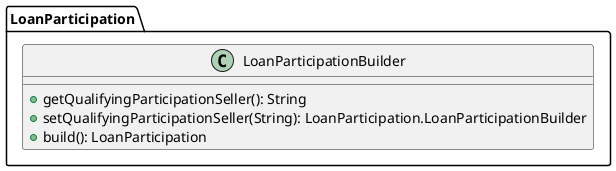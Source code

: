 @startuml

    class LoanParticipation.LoanParticipationBuilder [[LoanParticipation.LoanParticipationBuilder.html]] {
        +getQualifyingParticipationSeller(): String
        +setQualifyingParticipationSeller(String): LoanParticipation.LoanParticipationBuilder
        +build(): LoanParticipation
    }

@enduml
